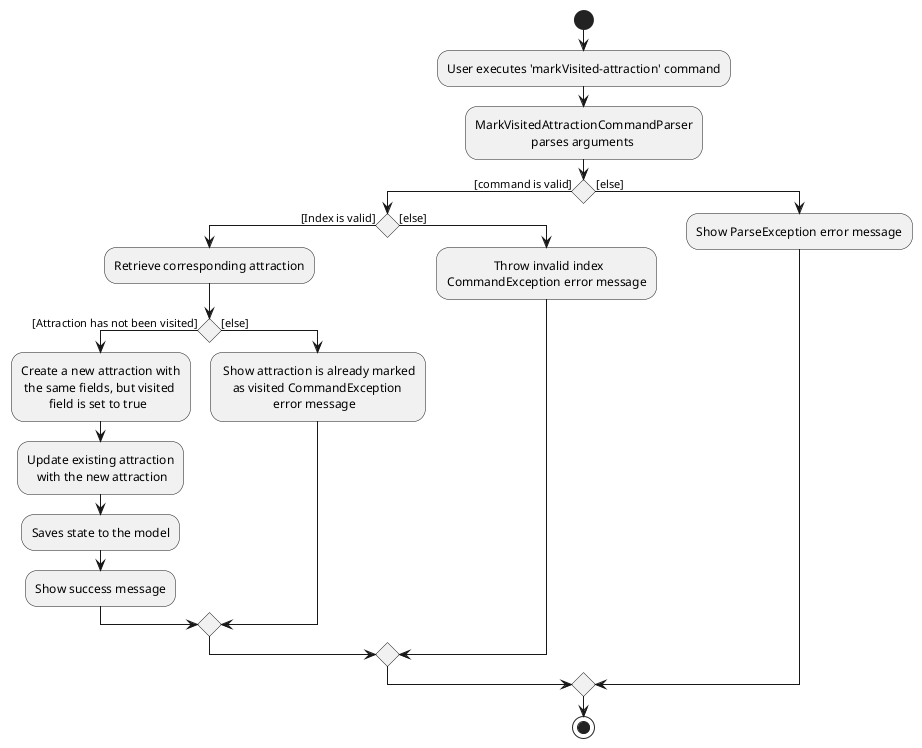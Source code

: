 @startuml
start
:User executes 'markVisited-attraction' command;
:MarkVisitedAttractionCommandParser
                  parses arguments;

'Since the beta syntax does not support placing the condition outside the
'diamond we place it as the true branch instead.

if () then ([command is valid])
    if () then([Index is valid])
    :Retrieve corresponding attraction;
        if () then([Attraction has not been visited])
        :Create a new attraction with
         the same fields, but visited
                 field is set to true;
        :Update existing attraction\n   with the new attraction;
        :Saves state to the model;
        :Show success message;
        else ([else])
        : Show attraction is already marked
            as visited CommandException
                         error message;
        endif
    else ([else])
    :               Throw invalid index
    CommandException error message;
    endif
else ([else])
    :Show ParseException error message;
endif

stop
@enduml

